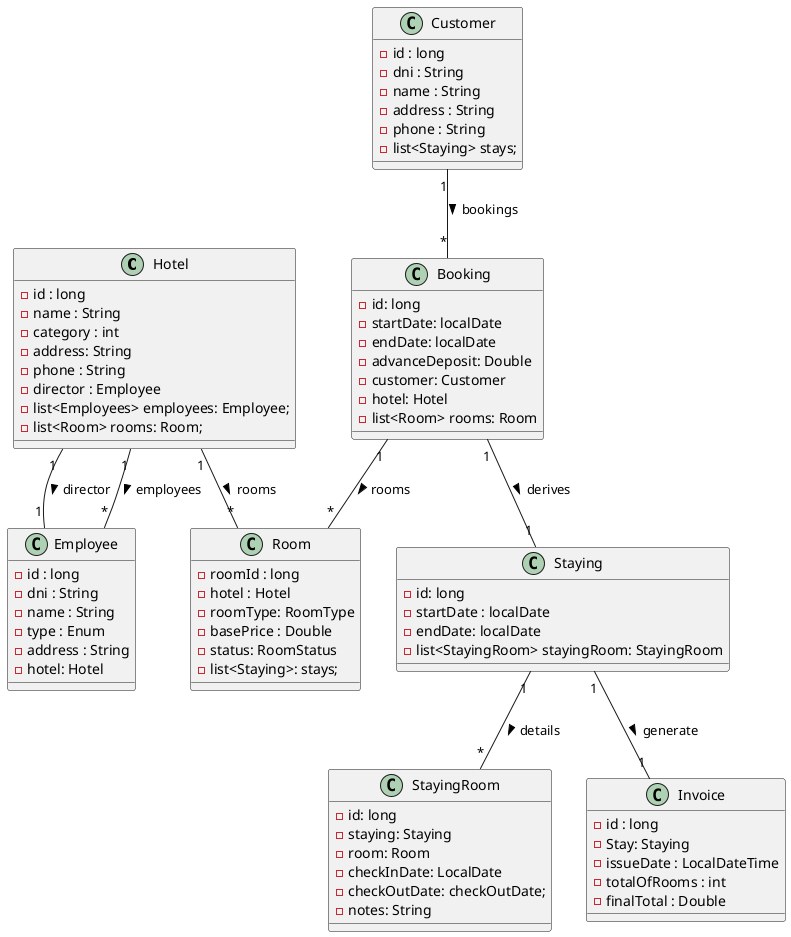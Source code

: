 @startuml

' Main Entities'
class Hotel {
    - id : long
    - name : String
    - category : int
    - address: String
    - phone : String
    - director : Employee
    - list<Employees> employees: Employee;
    - list<Room> rooms: Room;
}

class Employee {
    - id : long
    - dni : String
    - name : String
    - type : Enum
    - address : String
    - hotel: Hotel
}

class Customer {
    - id : long
    - dni : String
    - name : String
    - address : String
    - phone : String
    - list<Staying> stays;
}

class Room {
    - roomId : long
    - hotel : Hotel
    - roomType: RoomType
    - basePrice : Double
    - status: RoomStatus
    - list<Staying>: stays;
}

' Reservas
class Booking {
    - id: long
    - startDate: localDate
    - endDate: localDate
    - advanceDeposit: Double
    - customer: Customer
    - hotel: Hotel
    - list<Room> rooms: Room 
}

' Estancia / Estadia
class Staying {
    - id: long
    - startDate : localDate
    - endDate: localDate
    - list<StayingRoom> stayingRoom: StayingRoom
}

' Estadia por habitacion
class StayingRoom {
    - id: long
    - staying: Staying
    - room: Room
    - checkInDate: LocalDate
    - checkOutDate: checkOutDate;
    - notes: String
}

class Invoice {
    - id : long
    - Stay: Staying
    - issueDate : LocalDateTime
    - totalOfRooms : int
    - finalTotal : Double
}


' Relationships '

Hotel "1" -- "1" Employee: director >
Hotel "1" -- "*" Employee: employees >
Hotel "1" -- "*" Room: rooms >

Customer "1" -- "*" Booking : bookings >

Booking "1" -- "1" Staying: derives >
Booking "1" -- "*" Room: rooms >
Staying "1" -- "1" Invoice: generate >
Staying "1" -- "*" StayingRoom: details >
@enduml